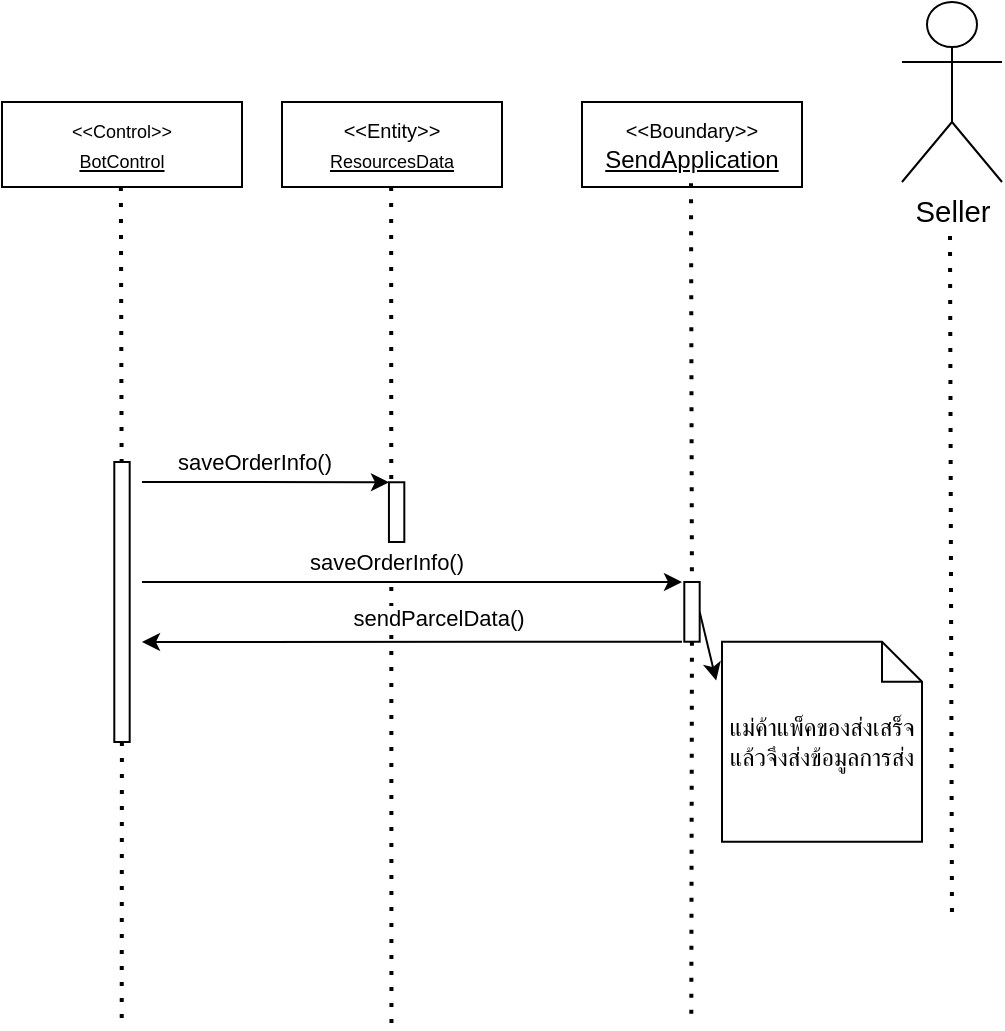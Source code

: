 <mxfile>
    <diagram id="d7DA9e-ZoQoR7S19mL9e" name="Page-1">
        <mxGraphModel dx="673" dy="413" grid="1" gridSize="10" guides="1" tooltips="1" connect="1" arrows="1" fold="1" page="1" pageScale="1" pageWidth="850" pageHeight="1100" math="0" shadow="0">
            <root>
                <mxCell id="0"/>
                <mxCell id="1" parent="0"/>
                <mxCell id="R_9evqG5vvpmDH1AVUTq-14" value="" style="endArrow=none;dashed=1;html=1;dashPattern=1 3;strokeWidth=2;startArrow=none;" parent="1" edge="1" source="-LWux3kEELFX-C1XBdSF-1">
                    <mxGeometry width="50" height="50" relative="1" as="geometry">
                        <mxPoint x="259.44" y="122.5" as="sourcePoint"/>
                        <mxPoint x="259.86" y="541" as="targetPoint"/>
                        <Array as="points"/>
                    </mxGeometry>
                </mxCell>
                <mxCell id="dVsDmA-0jhlZZR-_lyLr-7" value="&lt;font style=&quot;font-size: 9px;&quot;&gt;&amp;lt;&amp;lt;Control&amp;gt;&amp;gt;&lt;br&gt;&lt;u&gt;BotControl&lt;/u&gt;&lt;br&gt;&lt;/font&gt;" style="rounded=0;whiteSpace=wrap;html=1;" parent="1" vertex="1">
                    <mxGeometry x="200" y="80" width="120" height="42.5" as="geometry"/>
                </mxCell>
                <mxCell id="dVsDmA-0jhlZZR-_lyLr-8" value="&lt;font style=&quot;&quot;&gt;&lt;font size=&quot;1&quot;&gt;&amp;lt;&amp;lt;Entity&amp;gt;&amp;gt;&lt;/font&gt;&lt;br&gt;&lt;span style=&quot;text-align: left;&quot;&gt;&lt;font style=&quot;font-size: 9px;&quot;&gt;&lt;u&gt;ResourcesData&lt;/u&gt;&lt;/font&gt;&lt;/span&gt;&lt;br&gt;&lt;/font&gt;" style="rounded=0;whiteSpace=wrap;html=1;" parent="1" vertex="1">
                    <mxGeometry x="340" y="80" width="110" height="42.5" as="geometry"/>
                </mxCell>
                <mxCell id="R_9evqG5vvpmDH1AVUTq-4" value="" style="endArrow=classic;html=1;fontSize=9;entryX=0;entryY=0;entryDx=0;entryDy=0;" parent="1" edge="1" target="R_9evqG5vvpmDH1AVUTq-20">
                    <mxGeometry width="50" height="50" relative="1" as="geometry">
                        <mxPoint x="270" y="270" as="sourcePoint"/>
                        <mxPoint x="475.272" y="270.04" as="targetPoint"/>
                    </mxGeometry>
                </mxCell>
                <mxCell id="BdFzPddjRFI9rzDZ6x4a-2" value="saveOrderInfo()" style="edgeLabel;html=1;align=center;verticalAlign=middle;resizable=0;points=[];" vertex="1" connectable="0" parent="R_9evqG5vvpmDH1AVUTq-4">
                    <mxGeometry x="-0.096" y="-1" relative="1" as="geometry">
                        <mxPoint y="-11" as="offset"/>
                    </mxGeometry>
                </mxCell>
                <mxCell id="R_9evqG5vvpmDH1AVUTq-16" value="" style="endArrow=none;dashed=1;html=1;dashPattern=1 3;strokeWidth=2;startArrow=none;" parent="1" edge="1">
                    <mxGeometry width="50" height="50" relative="1" as="geometry">
                        <mxPoint x="394.58" y="122.5" as="sourcePoint"/>
                        <mxPoint x="394.73" y="541.25" as="targetPoint"/>
                        <Array as="points"/>
                    </mxGeometry>
                </mxCell>
                <mxCell id="R_9evqG5vvpmDH1AVUTq-20" value="" style="rounded=0;whiteSpace=wrap;html=1;fontSize=9;" parent="1" vertex="1">
                    <mxGeometry x="393.47" y="270.13" width="7.69" height="29.87" as="geometry"/>
                </mxCell>
                <mxCell id="Rd5tSADxUsT_0GqaH_v_-2" value="&lt;span id=&quot;docs-internal-guid-612e1756-7fff-0070-7835-d096483c2eb9&quot;&gt;&lt;span style=&quot;font-size: 11pt; font-family: Arial; background-color: transparent; font-variant-numeric: normal; font-variant-east-asian: normal; vertical-align: baseline;&quot;&gt;Seller&lt;/span&gt;&lt;/span&gt;" style="shape=umlActor;verticalLabelPosition=bottom;verticalAlign=top;html=1;outlineConnect=0;" vertex="1" parent="1">
                    <mxGeometry x="650" y="30" width="50" height="90" as="geometry"/>
                </mxCell>
                <mxCell id="-LWux3kEELFX-C1XBdSF-2" value="" style="endArrow=none;dashed=1;html=1;dashPattern=1 3;strokeWidth=2;startArrow=none;" edge="1" parent="1" target="-LWux3kEELFX-C1XBdSF-1">
                    <mxGeometry width="50" height="50" relative="1" as="geometry">
                        <mxPoint x="259.44" y="122.5" as="sourcePoint"/>
                        <mxPoint x="259.86" y="541" as="targetPoint"/>
                        <Array as="points"/>
                    </mxGeometry>
                </mxCell>
                <mxCell id="-LWux3kEELFX-C1XBdSF-1" value="" style="rounded=0;whiteSpace=wrap;html=1;fontSize=9;" vertex="1" parent="1">
                    <mxGeometry x="256.15" y="260" width="7.69" height="140" as="geometry"/>
                </mxCell>
                <mxCell id="-LWux3kEELFX-C1XBdSF-5" value="" style="endArrow=none;dashed=1;html=1;dashPattern=1 3;strokeWidth=2;startArrow=none;" edge="1" parent="1">
                    <mxGeometry width="50" height="50" relative="1" as="geometry">
                        <mxPoint x="674" y="147" as="sourcePoint"/>
                        <mxPoint x="675" y="490" as="targetPoint"/>
                        <Array as="points"/>
                    </mxGeometry>
                </mxCell>
                <mxCell id="-LWux3kEELFX-C1XBdSF-6" value="" style="endArrow=classic;html=1;fontSize=9;" edge="1" parent="1">
                    <mxGeometry width="50" height="50" relative="1" as="geometry">
                        <mxPoint x="270" y="320" as="sourcePoint"/>
                        <mxPoint x="540" y="320" as="targetPoint"/>
                    </mxGeometry>
                </mxCell>
                <mxCell id="-LWux3kEELFX-C1XBdSF-7" value="saveOrderInfo()" style="edgeLabel;html=1;align=center;verticalAlign=middle;resizable=0;points=[];" vertex="1" connectable="0" parent="-LWux3kEELFX-C1XBdSF-6">
                    <mxGeometry x="-0.096" y="-1" relative="1" as="geometry">
                        <mxPoint y="-11" as="offset"/>
                    </mxGeometry>
                </mxCell>
                <mxCell id="-LWux3kEELFX-C1XBdSF-9" value="" style="endArrow=classic;html=1;fontSize=9;" edge="1" parent="1">
                    <mxGeometry width="50" height="50" relative="1" as="geometry">
                        <mxPoint x="540" y="349.87" as="sourcePoint"/>
                        <mxPoint x="270" y="350" as="targetPoint"/>
                    </mxGeometry>
                </mxCell>
                <mxCell id="-LWux3kEELFX-C1XBdSF-10" value="sendParcelData()" style="edgeLabel;html=1;align=center;verticalAlign=middle;resizable=0;points=[];" vertex="1" connectable="0" parent="-LWux3kEELFX-C1XBdSF-9">
                    <mxGeometry x="-0.096" y="-1" relative="1" as="geometry">
                        <mxPoint y="-11" as="offset"/>
                    </mxGeometry>
                </mxCell>
                <mxCell id="-LWux3kEELFX-C1XBdSF-12" value="แม่ค้าแพ็คของส่งเสร็จแล้วจึงส่งข้อมูลการส่ง" style="shape=note;size=20;whiteSpace=wrap;html=1;" vertex="1" parent="1">
                    <mxGeometry x="560" y="349.87" width="100" height="100" as="geometry"/>
                </mxCell>
                <mxCell id="-LWux3kEELFX-C1XBdSF-13" value="" style="endArrow=classic;html=1;fontSize=9;entryX=-0.029;entryY=0.194;entryDx=0;entryDy=0;exitX=1;exitY=0.5;exitDx=0;exitDy=0;entryPerimeter=0;" edge="1" parent="1" source="yQWUHaEu1AzjATWj--xY-3" target="-LWux3kEELFX-C1XBdSF-12">
                    <mxGeometry width="50" height="50" relative="1" as="geometry">
                        <mxPoint x="678.85" y="350" as="sourcePoint"/>
                        <mxPoint x="681.16" y="330" as="targetPoint"/>
                    </mxGeometry>
                </mxCell>
                <mxCell id="yQWUHaEu1AzjATWj--xY-1" value="&lt;font style=&quot;&quot;&gt;&lt;font size=&quot;1&quot;&gt;&amp;lt;&amp;lt;Boundary&amp;gt;&amp;gt;&lt;br&gt;&lt;/font&gt;&lt;u&gt;SendApplication&lt;/u&gt;&lt;br&gt;&lt;/font&gt;" style="rounded=0;whiteSpace=wrap;html=1;" vertex="1" parent="1">
                    <mxGeometry x="490" y="80" width="110" height="42.5" as="geometry"/>
                </mxCell>
                <mxCell id="yQWUHaEu1AzjATWj--xY-2" value="" style="endArrow=none;dashed=1;html=1;dashPattern=1 3;strokeWidth=2;startArrow=none;" edge="1" parent="1" source="yQWUHaEu1AzjATWj--xY-3">
                    <mxGeometry width="50" height="50" relative="1" as="geometry">
                        <mxPoint x="544.5" y="120.63" as="sourcePoint"/>
                        <mxPoint x="544.65" y="539.38" as="targetPoint"/>
                        <Array as="points"/>
                    </mxGeometry>
                </mxCell>
                <mxCell id="yQWUHaEu1AzjATWj--xY-4" value="" style="endArrow=none;dashed=1;html=1;dashPattern=1 3;strokeWidth=2;startArrow=none;" edge="1" parent="1" target="yQWUHaEu1AzjATWj--xY-3">
                    <mxGeometry width="50" height="50" relative="1" as="geometry">
                        <mxPoint x="544.5" y="120.63" as="sourcePoint"/>
                        <mxPoint x="544.65" y="539.38" as="targetPoint"/>
                        <Array as="points"/>
                    </mxGeometry>
                </mxCell>
                <mxCell id="yQWUHaEu1AzjATWj--xY-3" value="" style="rounded=0;whiteSpace=wrap;html=1;fontSize=9;" vertex="1" parent="1">
                    <mxGeometry x="541.15" y="320" width="7.69" height="29.87" as="geometry"/>
                </mxCell>
            </root>
        </mxGraphModel>
    </diagram>
    <diagram id="bQvOhUf0G1NQ7vQhY-_J" name="Page-2">
        <mxGraphModel dx="813" dy="499" grid="1" gridSize="10" guides="1" tooltips="1" connect="1" arrows="1" fold="1" page="1" pageScale="1" pageWidth="850" pageHeight="1100" math="0" shadow="0">
            <root>
                <mxCell id="0"/>
                <mxCell id="1" parent="0"/>
                <mxCell id="rMg0WgasGkHIGYyxwaCQ-1" value="&lt;span id=&quot;docs-internal-guid-612e1756-7fff-0070-7835-d096483c2eb9&quot;&gt;&lt;span style=&quot;font-size: 11pt; font-family: Arial; background-color: transparent; font-variant-numeric: normal; font-variant-east-asian: normal; vertical-align: baseline;&quot;&gt;Seller&lt;/span&gt;&lt;/span&gt;" style="shape=umlActor;verticalLabelPosition=bottom;verticalAlign=top;html=1;outlineConnect=0;" parent="1" vertex="1">
                    <mxGeometry x="243" y="230" width="50" height="90" as="geometry"/>
                </mxCell>
                <mxCell id="rMg0WgasGkHIGYyxwaCQ-2" value="&lt;font style=&quot;font-size: 10px;&quot;&gt;ApplicationAssist&lt;/font&gt;" style="shape=umlBoundary;whiteSpace=wrap;html=1;" parent="1" vertex="1">
                    <mxGeometry x="521.5" y="235" width="100" height="80" as="geometry"/>
                </mxCell>
                <mxCell id="rMg0WgasGkHIGYyxwaCQ-3" value="&lt;font style=&quot;font-size: 11px;&quot;&gt;BotControl&lt;/font&gt;" style="ellipse;shape=umlControl;whiteSpace=wrap;html=1;" parent="1" vertex="1">
                    <mxGeometry x="533" y="470" width="77" height="90" as="geometry"/>
                </mxCell>
                <mxCell id="rMg0WgasGkHIGYyxwaCQ-4" value="&lt;span style=&quot;text-align: left;&quot;&gt;&lt;font style=&quot;font-size: 11px;&quot;&gt;ResourcesData&lt;/font&gt;&lt;/span&gt;" style="ellipse;shape=umlEntity;whiteSpace=wrap;html=1;" parent="1" vertex="1">
                    <mxGeometry x="233" y="480" width="80" height="80" as="geometry"/>
                </mxCell>
                <mxCell id="rMg0WgasGkHIGYyxwaCQ-6" value="" style="endArrow=none;html=1;fontSize=9;fontColor=#1C0000;entryX=-0.02;entryY=0.52;entryDx=0;entryDy=0;entryPerimeter=0;" parent="1" source="rMg0WgasGkHIGYyxwaCQ-1" target="rMg0WgasGkHIGYyxwaCQ-2" edge="1">
                    <mxGeometry width="50" height="50" relative="1" as="geometry">
                        <mxPoint x="290" y="280" as="sourcePoint"/>
                        <mxPoint x="523" y="280" as="targetPoint"/>
                    </mxGeometry>
                </mxCell>
                <mxCell id="aF-JuchOE-P9_dTqIW7H-2" value="&lt;div style=&quot;text-align: center;&quot;&gt;&lt;span style=&quot;background-color: initial;&quot;&gt;4.ViewOrderInfo()&lt;/span&gt;&lt;/div&gt;&lt;div style=&quot;text-align: center;&quot;&gt;&lt;span style=&quot;background-color: initial;&quot;&gt;&lt;br&gt;&lt;/span&gt;&lt;/div&gt;" style="text;whiteSpace=wrap;html=1;" parent="1" vertex="1">
                    <mxGeometry x="353" y="230" width="110" height="40" as="geometry"/>
                </mxCell>
                <mxCell id="5VBoTyrUeDMuqECZzZnt-1" value="" style="endArrow=none;html=1;fontSize=9;fontColor=#1C0000;entryX=0.003;entryY=0.553;entryDx=0;entryDy=0;entryPerimeter=0;exitX=1;exitY=0.5;exitDx=0;exitDy=0;" parent="1" source="rMg0WgasGkHIGYyxwaCQ-4" target="rMg0WgasGkHIGYyxwaCQ-3" edge="1">
                    <mxGeometry width="50" height="50" relative="1" as="geometry">
                        <mxPoint x="320" y="520" as="sourcePoint"/>
                        <mxPoint x="529.5" y="520" as="targetPoint"/>
                    </mxGeometry>
                </mxCell>
                <mxCell id="5VBoTyrUeDMuqECZzZnt-2" value="" style="endArrow=none;html=1;fontSize=9;fontColor=#1C0000;entryX=0.518;entryY=1.017;entryDx=0;entryDy=0;entryPerimeter=0;" parent="1" source="rMg0WgasGkHIGYyxwaCQ-3" target="rMg0WgasGkHIGYyxwaCQ-2" edge="1">
                    <mxGeometry width="50" height="50" relative="1" as="geometry">
                        <mxPoint x="580" y="634.97" as="sourcePoint"/>
                        <mxPoint x="581" y="315.0" as="targetPoint"/>
                    </mxGeometry>
                </mxCell>
                <mxCell id="0kLGlTqzxg--p9vkYRGI-1" value="" style="endArrow=classic;html=1;fontSize=9;" parent="1" edge="1">
                    <mxGeometry width="50" height="50" relative="1" as="geometry">
                        <mxPoint x="520" y="555" as="sourcePoint"/>
                        <mxPoint x="320" y="555" as="targetPoint"/>
                    </mxGeometry>
                </mxCell>
                <mxCell id="0kLGlTqzxg--p9vkYRGI-4" value="1. SaveOrderInfo()" style="text;whiteSpace=wrap;html=1;" parent="1" vertex="1">
                    <mxGeometry x="370" y="530" width="110" height="40" as="geometry"/>
                </mxCell>
                <mxCell id="rhIKlVIDST0Q4VdDXQ26-1" value="" style="endArrow=classic;html=1;fontSize=12;fontColor=#1C0000;" parent="1" edge="1">
                    <mxGeometry width="50" height="50" relative="1" as="geometry">
                        <mxPoint x="590" y="470" as="sourcePoint"/>
                        <mxPoint x="590" y="315" as="targetPoint"/>
                    </mxGeometry>
                </mxCell>
                <mxCell id="rhIKlVIDST0Q4VdDXQ26-2" value="3.SendOrderInfo()" style="text;whiteSpace=wrap;html=1;" parent="1" vertex="1">
                    <mxGeometry x="600" y="370" width="110" height="40" as="geometry"/>
                </mxCell>
                <mxCell id="rhIKlVIDST0Q4VdDXQ26-3" value="&lt;span style=&quot;color: rgb(0, 0, 0); font-family: Helvetica; font-size: 12px; font-style: normal; font-variant-ligatures: normal; font-variant-caps: normal; font-weight: 400; letter-spacing: normal; orphans: 2; text-align: left; text-indent: 0px; text-transform: none; widows: 2; word-spacing: 0px; -webkit-text-stroke-width: 0px; background-color: rgb(251, 251, 251); text-decoration-thickness: initial; text-decoration-style: initial; text-decoration-color: initial; float: none; display: inline !important;&quot;&gt;5.ShowOrderInfo()&lt;/span&gt;" style="text;whiteSpace=wrap;html=1;fontSize=11;" parent="1" vertex="1">
                    <mxGeometry x="348" y="280" width="120" height="40" as="geometry"/>
                </mxCell>
                <mxCell id="rhIKlVIDST0Q4VdDXQ26-4" value="" style="endArrow=classic;html=1;fontSize=9;" parent="1" edge="1">
                    <mxGeometry width="50" height="50" relative="1" as="geometry">
                        <mxPoint x="513" y="310.49" as="sourcePoint"/>
                        <mxPoint x="313" y="310.49" as="targetPoint"/>
                    </mxGeometry>
                </mxCell>
                <mxCell id="rhIKlVIDST0Q4VdDXQ26-5" value="" style="endArrow=classic;html=1;fontSize=9;" parent="1" edge="1">
                    <mxGeometry width="50" height="50" relative="1" as="geometry">
                        <mxPoint x="313" y="264.49" as="sourcePoint"/>
                        <mxPoint x="513" y="264.49" as="targetPoint"/>
                    </mxGeometry>
                </mxCell>
            </root>
        </mxGraphModel>
    </diagram>
</mxfile>